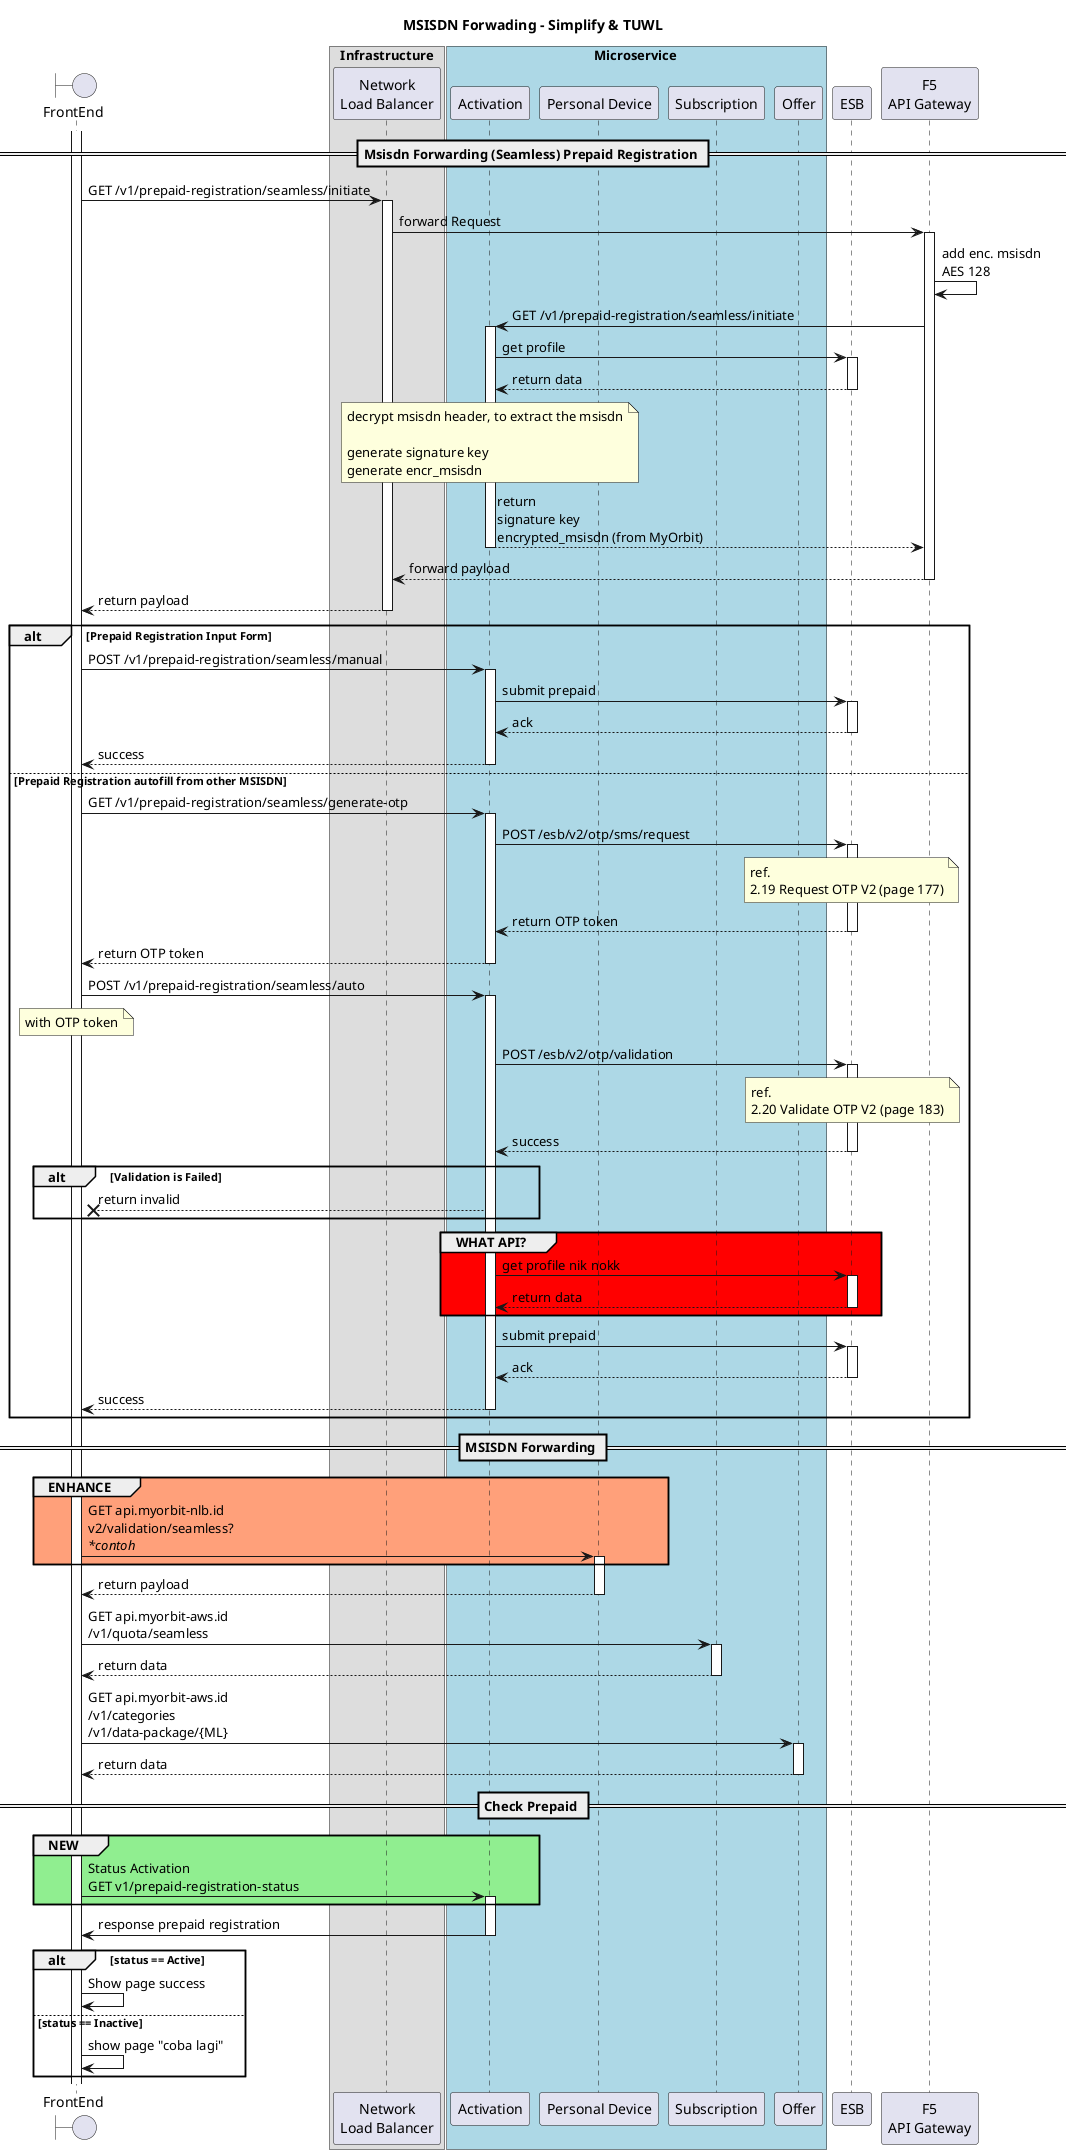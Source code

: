 @startuml Msisdn Forwarding (Seamless) \nPrepaid Registration
title MSISDN Forwading - Simplify & TUWL

boundary FrontEnd as fe

box Infrastructure
participant "Network\nLoad Balancer" as nlb
end box
box Microservice #LightBlue
participant "Activation" as act
participant "Personal Device" as pd
participant "Subscription" as subs
participant "Offer" as offer

end box

participant ESB as esb
participant "F5\nAPI Gateway" as f5

== Msisdn Forwarding (Seamless) Prepaid Registration ==

activate fe
fe -> nlb ++: GET /v1/prepaid-registration/seamless/initiate
nlb -> f5 ++: forward Request
f5 -> f5 : add enc. msisdn \nAES 128
f5 -> act ++: GET /v1/prepaid-registration/seamless/initiate
act -> esb ++: get profile
esb --> act --: return data
note over act
    decrypt msisdn header, to extract the msisdn

    generate signature key
    generate encr_msisdn
end note
act --> f5 --: return \nsignature key\nencrypted_msisdn (from MyOrbit)
f5 --> nlb --: forward payload
nlb --> fe --: return payload

alt Prepaid Registration Input Form
    fe -> act ++: POST /v1/prepaid-registration/seamless/manual
    act -> esb ++: submit prepaid
    esb --> act --: ack
    act --> fe --: success
else Prepaid Registration autofill from other MSISDN
    fe -> act ++: GET /v1/prepaid-registration/seamless/generate-otp
    act -> esb ++: POST /esb/v2/otp/sms/request
    note over esb
        ref.
        2.19 Request OTP V2 (page 177)
    end note
    esb --> act --: return OTP token
    act --> fe --: return OTP token

    fe -> act ++: POST /v1/prepaid-registration/seamless/auto
    note over fe
        with OTP token
    end note
    act -> esb ++: POST /esb/v2/otp/validation
    note over esb
        ref.
        2.20 Validate OTP V2 (page 183)
    end note
    esb --> act --: success
    alt Validation is Failed
        act --x fe : return invalid
    end
    group #Red WHAT API?
        act -> esb ++: get profile nik nokk
        esb --> act --: return data
    end
    act -> esb ++: submit prepaid
    esb --> act --: ack
    act --> fe --: success
end

== MSISDN Forwarding ==
group #LightSalmon ENHANCE
fe -> pd ++: GET api.myorbit-nlb.id\nv2/validation/seamless? \n//*contoh//
end
pd --> fe --: return payload

fe -> subs ++: GET api.myorbit-aws.id \n/v1/quota/seamless
subs --> fe --: return data
fe -> offer ++: GET api.myorbit-aws.id \n/v1/categories \n/v1/data-package/{ML}
offer --> fe --: return data

== Check Prepaid ==
group #LightGreen NEW
fe -> act ++ : Status Activation \nGET v1/prepaid-registration-status
end
act -> fe --: response prepaid registration
alt status == Active
    fe -> fe  : Show page success
    else status == Inactive
    fe -> fe : show page "coba lagi"
end

@enduml